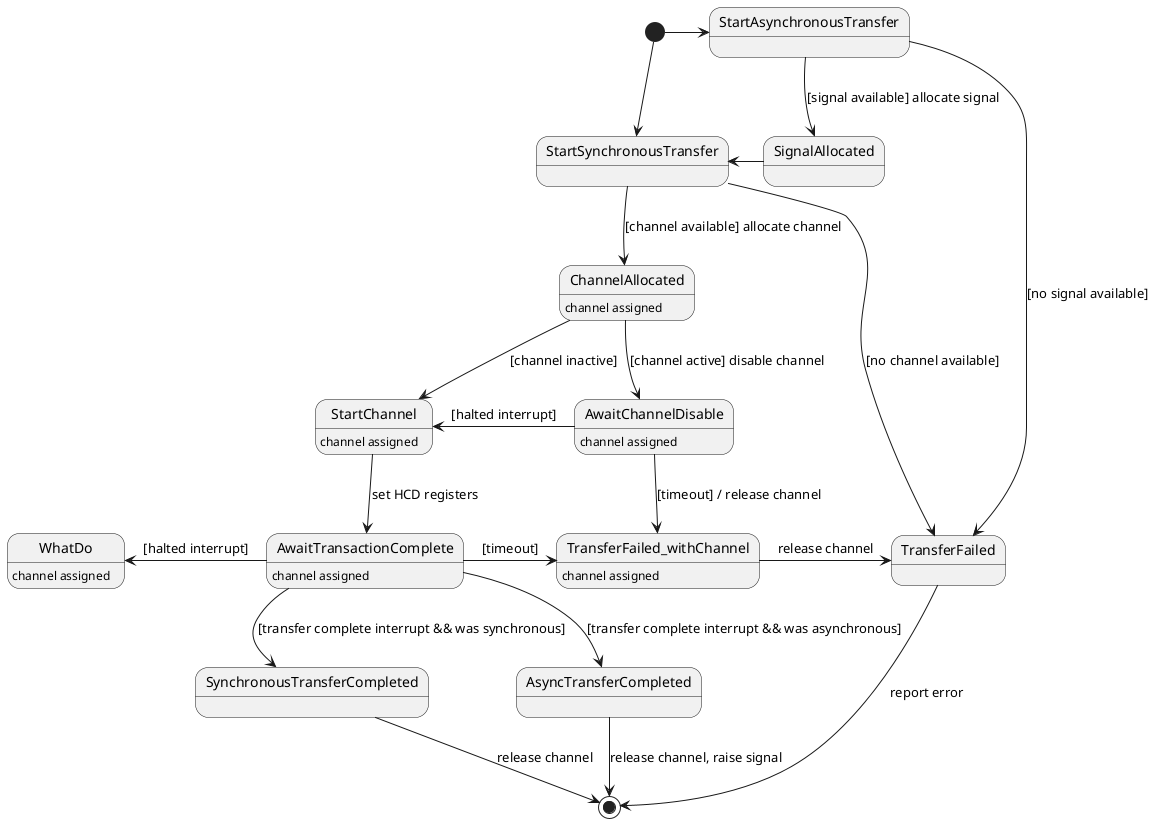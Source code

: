 @startuml

state StartSynchronousTransfer
state StartAsynchronousTransfer
state ChannelAllocated
state StartChannel
state AwaitChannelDisable
state AwaitTransactionComplete

[*] -d-> StartSynchronousTransfer
[*] -r-> StartAsynchronousTransfer

StartAsynchronousTransfer -d-> SignalAllocated : [signal available] allocate signal
StartAsynchronousTransfer -r-> TransferFailed: [no signal available]

SignalAllocated -l-> StartSynchronousTransfer

StartSynchronousTransfer -d-> ChannelAllocated : [channel available] allocate channel
StartSynchronousTransfer -r-> TransferFailed: [no channel available]

ChannelAllocated : channel assigned

ChannelAllocated --> StartChannel : [channel inactive]
ChannelAllocated --> AwaitChannelDisable : [channel active] disable channel

AwaitChannelDisable -l-> StartChannel : [halted interrupt]
AwaitChannelDisable -> TransferFailed_withChannel : [timeout] / release channel
AwaitChannelDisable : channel assigned

StartChannel: channel assigned
TransferFailed_withChannel: channel assigned

StartChannel -d-> AwaitTransactionComplete : set HCD registers
AwaitTransactionComplete : channel assigned

AwaitTransactionComplete -l-> WhatDo : [halted interrupt]
AwaitTransactionComplete -> TransferFailed_withChannel : [timeout]
AwaitTransactionComplete -d-> SynchronousTransferCompleted : [transfer complete interrupt && was synchronous]
AwaitTransactionComplete -d-> AsyncTransferCompleted : [transfer complete interrupt && was asynchronous]

AsyncTransferCompleted -d-> [*] : release channel, raise signal
WhatDo : channel assigned

TransferFailed_withChannel -> TransferFailed : release channel
SynchronousTransferCompleted -d-> [*] : release channel
TransferFailed -> [*] : report error

@enduml
